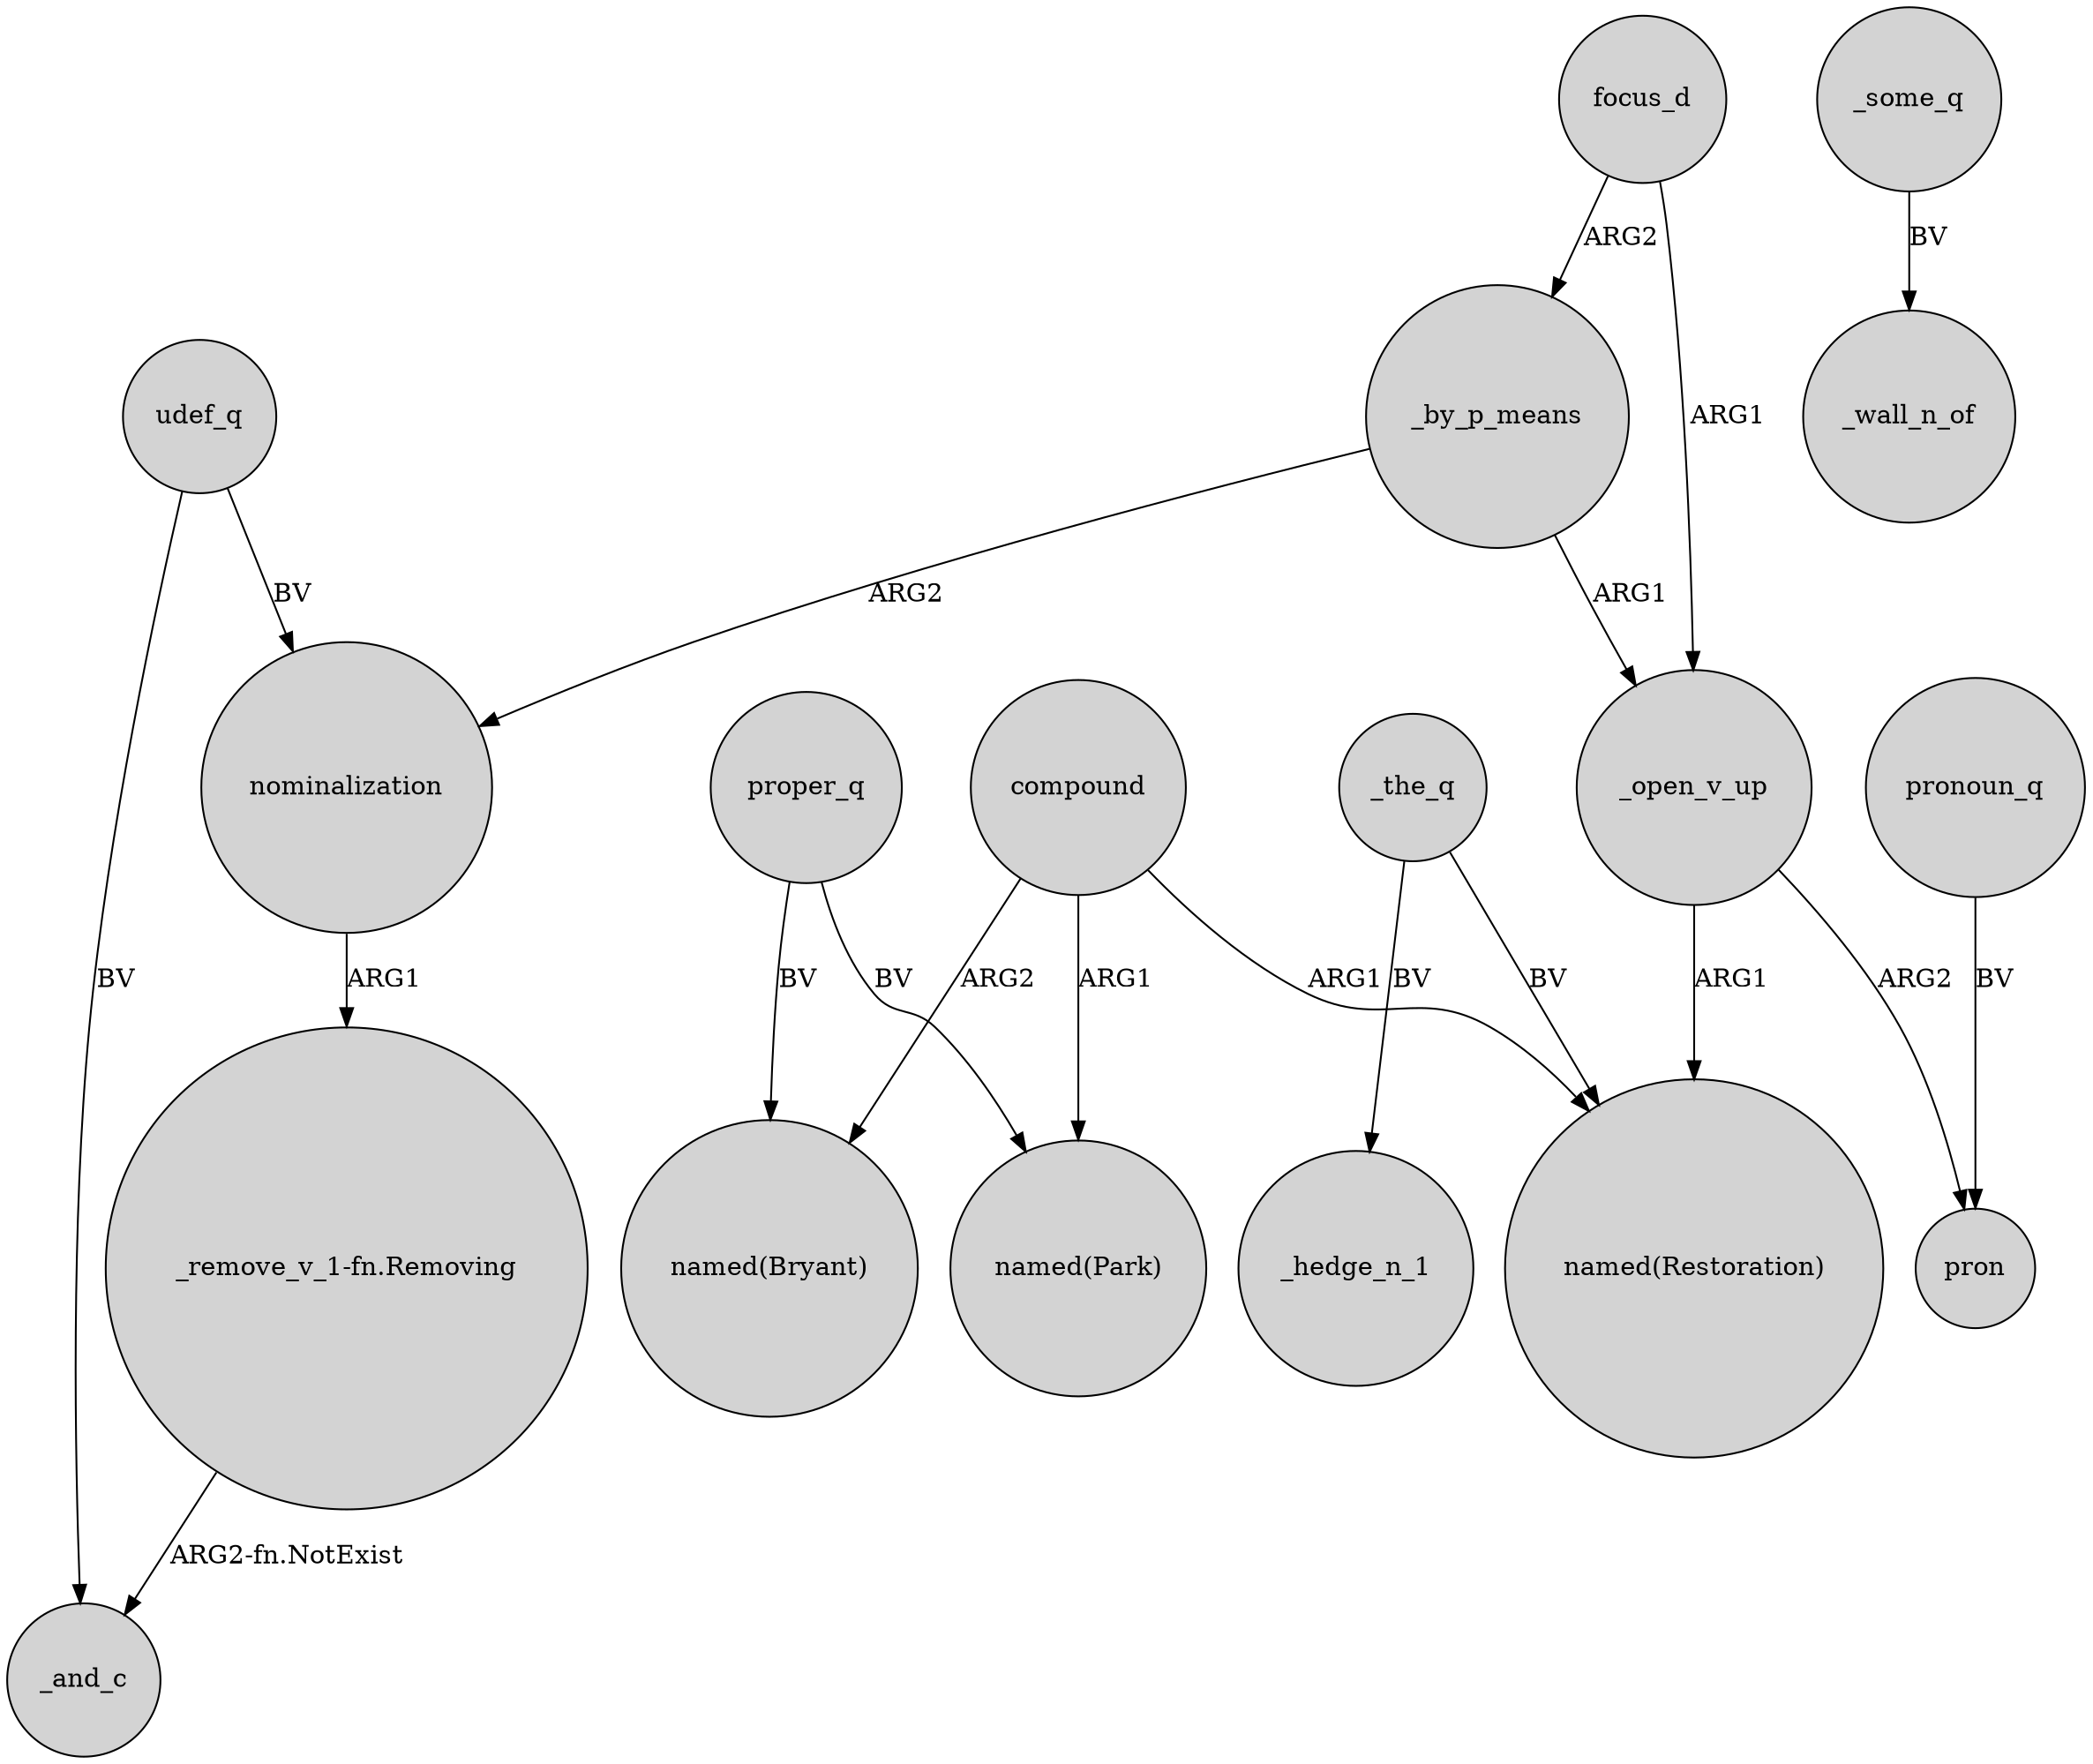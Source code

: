 digraph {
	node [shape=circle style=filled]
	"_remove_v_1-fn.Removing" -> _and_c [label="ARG2-fn.NotExist"]
	_by_p_means -> nominalization [label=ARG2]
	_the_q -> _hedge_n_1 [label=BV]
	_the_q -> "named(Restoration)" [label=BV]
	proper_q -> "named(Bryant)" [label=BV]
	focus_d -> _by_p_means [label=ARG2]
	nominalization -> "_remove_v_1-fn.Removing" [label=ARG1]
	_open_v_up -> pron [label=ARG2]
	_some_q -> _wall_n_of [label=BV]
	compound -> "named(Restoration)" [label=ARG1]
	proper_q -> "named(Park)" [label=BV]
	pronoun_q -> pron [label=BV]
	_open_v_up -> "named(Restoration)" [label=ARG1]
	udef_q -> nominalization [label=BV]
	_by_p_means -> _open_v_up [label=ARG1]
	compound -> "named(Park)" [label=ARG1]
	focus_d -> _open_v_up [label=ARG1]
	udef_q -> _and_c [label=BV]
	compound -> "named(Bryant)" [label=ARG2]
}
